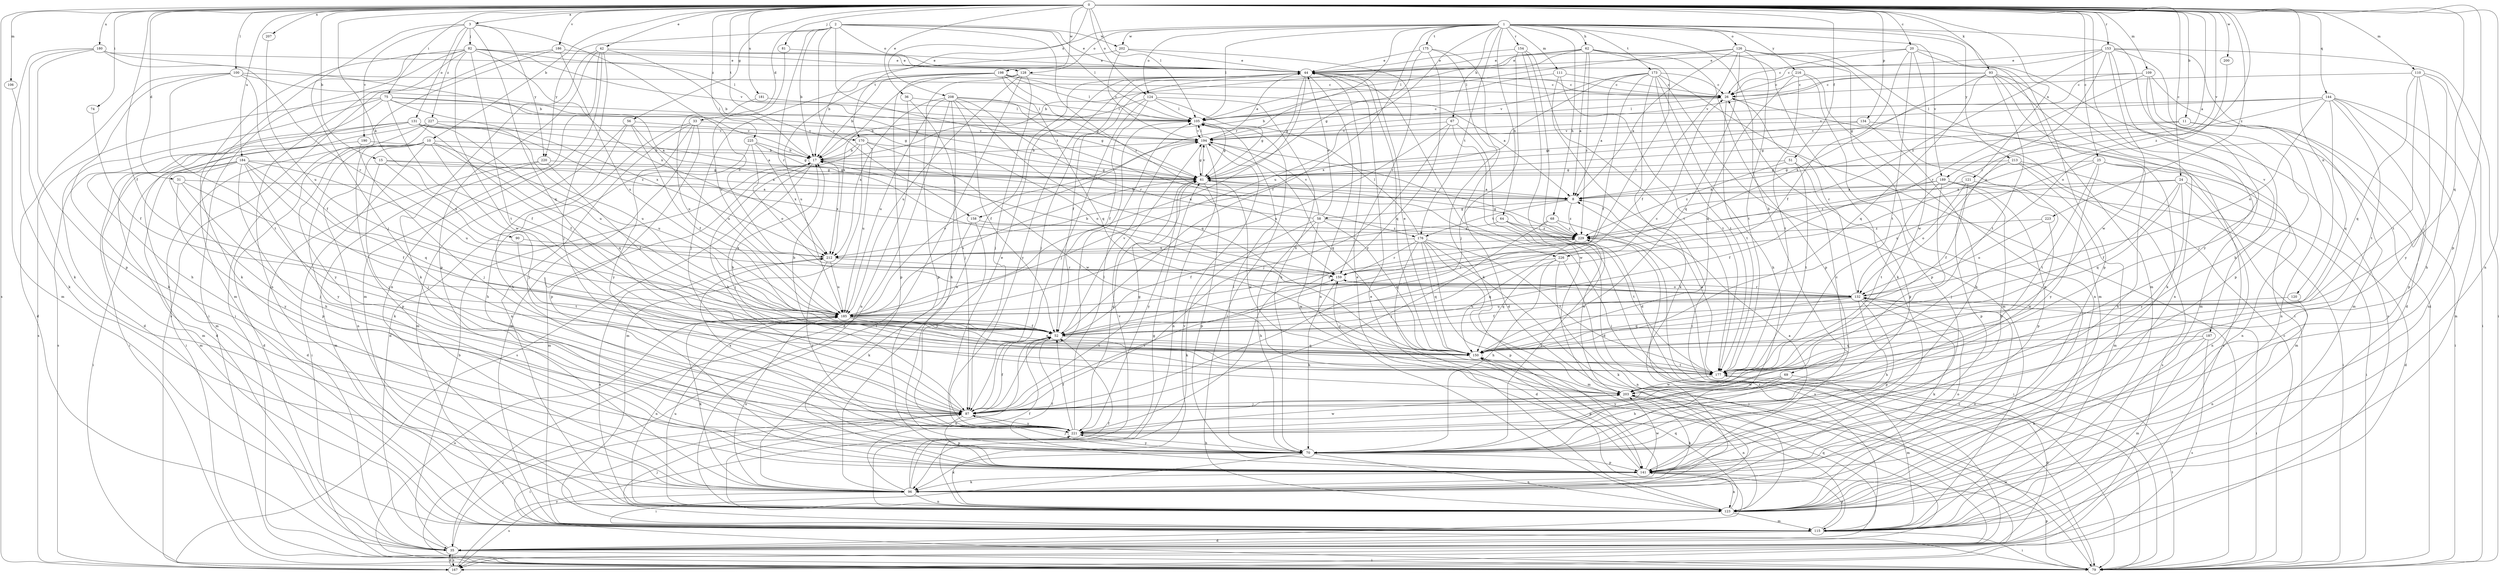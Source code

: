 strict digraph  {
0;
1;
2;
3;
8;
10;
11;
15;
17;
20;
24;
25;
26;
31;
33;
35;
36;
42;
44;
51;
52;
56;
58;
61;
62;
64;
67;
68;
69;
70;
74;
75;
79;
81;
82;
87;
90;
93;
96;
100;
105;
106;
109;
110;
111;
115;
120;
121;
123;
124;
126;
128;
131;
132;
134;
141;
144;
150;
153;
154;
158;
159;
167;
170;
173;
175;
176;
177;
180;
181;
184;
185;
186;
187;
189;
190;
194;
198;
200;
202;
203;
207;
208;
212;
213;
216;
220;
221;
223;
225;
226;
227;
229;
0 -> 3  [label=a];
0 -> 8  [label=a];
0 -> 10  [label=b];
0 -> 11  [label=b];
0 -> 15  [label=b];
0 -> 20  [label=c];
0 -> 24  [label=c];
0 -> 25  [label=c];
0 -> 31  [label=d];
0 -> 36  [label=e];
0 -> 42  [label=e];
0 -> 51  [label=f];
0 -> 52  [label=f];
0 -> 56  [label=g];
0 -> 74  [label=i];
0 -> 75  [label=i];
0 -> 81  [label=j];
0 -> 90  [label=k];
0 -> 93  [label=k];
0 -> 100  [label=l];
0 -> 105  [label=l];
0 -> 106  [label=m];
0 -> 109  [label=m];
0 -> 110  [label=m];
0 -> 120  [label=n];
0 -> 121  [label=n];
0 -> 123  [label=n];
0 -> 124  [label=o];
0 -> 134  [label=p];
0 -> 141  [label=p];
0 -> 144  [label=q];
0 -> 150  [label=q];
0 -> 153  [label=r];
0 -> 167  [label=s];
0 -> 170  [label=t];
0 -> 180  [label=u];
0 -> 181  [label=u];
0 -> 184  [label=u];
0 -> 186  [label=v];
0 -> 187  [label=v];
0 -> 189  [label=v];
0 -> 198  [label=w];
0 -> 200  [label=w];
0 -> 207  [label=x];
0 -> 208  [label=x];
0 -> 223  [label=z];
0 -> 225  [label=z];
0 -> 226  [label=z];
1 -> 52  [label=f];
1 -> 62  [label=h];
1 -> 64  [label=h];
1 -> 67  [label=h];
1 -> 68  [label=h];
1 -> 69  [label=h];
1 -> 79  [label=i];
1 -> 105  [label=l];
1 -> 111  [label=m];
1 -> 115  [label=m];
1 -> 124  [label=o];
1 -> 126  [label=o];
1 -> 128  [label=o];
1 -> 154  [label=r];
1 -> 158  [label=r];
1 -> 170  [label=t];
1 -> 173  [label=t];
1 -> 175  [label=t];
1 -> 176  [label=t];
1 -> 185  [label=u];
1 -> 189  [label=v];
1 -> 202  [label=w];
1 -> 213  [label=y];
1 -> 216  [label=y];
2 -> 17  [label=b];
2 -> 33  [label=d];
2 -> 44  [label=e];
2 -> 105  [label=l];
2 -> 128  [label=o];
2 -> 158  [label=r];
2 -> 159  [label=r];
2 -> 176  [label=t];
2 -> 202  [label=w];
2 -> 220  [label=y];
2 -> 226  [label=z];
3 -> 82  [label=j];
3 -> 87  [label=j];
3 -> 131  [label=o];
3 -> 132  [label=o];
3 -> 150  [label=q];
3 -> 190  [label=v];
3 -> 220  [label=y];
3 -> 227  [label=z];
8 -> 58  [label=g];
8 -> 176  [label=t];
8 -> 229  [label=z];
10 -> 17  [label=b];
10 -> 35  [label=d];
10 -> 79  [label=i];
10 -> 87  [label=j];
10 -> 96  [label=k];
10 -> 123  [label=n];
10 -> 141  [label=p];
10 -> 150  [label=q];
10 -> 185  [label=u];
11 -> 61  [label=g];
11 -> 79  [label=i];
11 -> 123  [label=n];
11 -> 194  [label=v];
15 -> 8  [label=a];
15 -> 61  [label=g];
15 -> 87  [label=j];
15 -> 212  [label=x];
17 -> 61  [label=g];
17 -> 87  [label=j];
17 -> 115  [label=m];
17 -> 212  [label=x];
20 -> 26  [label=c];
20 -> 44  [label=e];
20 -> 52  [label=f];
20 -> 141  [label=p];
20 -> 167  [label=s];
20 -> 177  [label=t];
20 -> 203  [label=w];
24 -> 8  [label=a];
24 -> 35  [label=d];
24 -> 52  [label=f];
24 -> 123  [label=n];
24 -> 150  [label=q];
24 -> 221  [label=y];
24 -> 229  [label=z];
25 -> 61  [label=g];
25 -> 70  [label=h];
25 -> 115  [label=m];
25 -> 123  [label=n];
25 -> 177  [label=t];
25 -> 185  [label=u];
25 -> 221  [label=y];
26 -> 105  [label=l];
26 -> 177  [label=t];
31 -> 8  [label=a];
31 -> 52  [label=f];
31 -> 87  [label=j];
31 -> 221  [label=y];
33 -> 35  [label=d];
33 -> 115  [label=m];
33 -> 123  [label=n];
33 -> 141  [label=p];
33 -> 194  [label=v];
33 -> 221  [label=y];
35 -> 17  [label=b];
35 -> 79  [label=i];
35 -> 87  [label=j];
35 -> 150  [label=q];
35 -> 167  [label=s];
36 -> 87  [label=j];
36 -> 105  [label=l];
36 -> 123  [label=n];
42 -> 17  [label=b];
42 -> 44  [label=e];
42 -> 87  [label=j];
42 -> 96  [label=k];
42 -> 115  [label=m];
42 -> 123  [label=n];
42 -> 141  [label=p];
44 -> 26  [label=c];
44 -> 52  [label=f];
44 -> 61  [label=g];
44 -> 79  [label=i];
44 -> 87  [label=j];
44 -> 123  [label=n];
44 -> 150  [label=q];
44 -> 185  [label=u];
44 -> 221  [label=y];
51 -> 61  [label=g];
51 -> 177  [label=t];
51 -> 221  [label=y];
51 -> 229  [label=z];
52 -> 26  [label=c];
52 -> 123  [label=n];
52 -> 150  [label=q];
52 -> 194  [label=v];
56 -> 52  [label=f];
56 -> 70  [label=h];
56 -> 115  [label=m];
56 -> 185  [label=u];
56 -> 194  [label=v];
58 -> 17  [label=b];
58 -> 44  [label=e];
58 -> 70  [label=h];
58 -> 96  [label=k];
58 -> 150  [label=q];
58 -> 194  [label=v];
58 -> 203  [label=w];
58 -> 229  [label=z];
61 -> 8  [label=a];
61 -> 141  [label=p];
61 -> 185  [label=u];
61 -> 194  [label=v];
61 -> 203  [label=w];
61 -> 221  [label=y];
62 -> 8  [label=a];
62 -> 17  [label=b];
62 -> 44  [label=e];
62 -> 96  [label=k];
62 -> 105  [label=l];
62 -> 141  [label=p];
62 -> 159  [label=r];
62 -> 229  [label=z];
64 -> 52  [label=f];
64 -> 167  [label=s];
64 -> 177  [label=t];
64 -> 229  [label=z];
67 -> 35  [label=d];
67 -> 87  [label=j];
67 -> 185  [label=u];
67 -> 194  [label=v];
67 -> 203  [label=w];
68 -> 79  [label=i];
68 -> 87  [label=j];
68 -> 203  [label=w];
68 -> 229  [label=z];
69 -> 70  [label=h];
69 -> 115  [label=m];
69 -> 203  [label=w];
69 -> 221  [label=y];
70 -> 26  [label=c];
70 -> 79  [label=i];
70 -> 87  [label=j];
70 -> 96  [label=k];
70 -> 105  [label=l];
70 -> 123  [label=n];
70 -> 141  [label=p];
70 -> 221  [label=y];
70 -> 229  [label=z];
74 -> 52  [label=f];
75 -> 8  [label=a];
75 -> 35  [label=d];
75 -> 52  [label=f];
75 -> 61  [label=g];
75 -> 70  [label=h];
75 -> 105  [label=l];
75 -> 167  [label=s];
75 -> 212  [label=x];
79 -> 26  [label=c];
79 -> 141  [label=p];
79 -> 177  [label=t];
79 -> 185  [label=u];
79 -> 203  [label=w];
79 -> 229  [label=z];
81 -> 44  [label=e];
81 -> 185  [label=u];
82 -> 44  [label=e];
82 -> 79  [label=i];
82 -> 96  [label=k];
82 -> 105  [label=l];
82 -> 115  [label=m];
82 -> 123  [label=n];
82 -> 177  [label=t];
82 -> 194  [label=v];
82 -> 203  [label=w];
82 -> 212  [label=x];
87 -> 17  [label=b];
87 -> 52  [label=f];
87 -> 61  [label=g];
87 -> 79  [label=i];
87 -> 105  [label=l];
87 -> 141  [label=p];
87 -> 159  [label=r];
87 -> 221  [label=y];
90 -> 177  [label=t];
90 -> 212  [label=x];
93 -> 26  [label=c];
93 -> 96  [label=k];
93 -> 115  [label=m];
93 -> 123  [label=n];
93 -> 150  [label=q];
93 -> 177  [label=t];
93 -> 194  [label=v];
93 -> 212  [label=x];
96 -> 44  [label=e];
96 -> 52  [label=f];
96 -> 61  [label=g];
96 -> 123  [label=n];
96 -> 132  [label=o];
96 -> 167  [label=s];
96 -> 185  [label=u];
96 -> 194  [label=v];
100 -> 26  [label=c];
100 -> 35  [label=d];
100 -> 52  [label=f];
100 -> 61  [label=g];
100 -> 96  [label=k];
100 -> 177  [label=t];
105 -> 26  [label=c];
105 -> 61  [label=g];
105 -> 194  [label=v];
106 -> 96  [label=k];
109 -> 26  [label=c];
109 -> 61  [label=g];
109 -> 87  [label=j];
109 -> 115  [label=m];
109 -> 141  [label=p];
109 -> 159  [label=r];
110 -> 26  [label=c];
110 -> 70  [label=h];
110 -> 79  [label=i];
110 -> 150  [label=q];
110 -> 177  [label=t];
110 -> 221  [label=y];
111 -> 17  [label=b];
111 -> 26  [label=c];
111 -> 79  [label=i];
111 -> 177  [label=t];
115 -> 35  [label=d];
115 -> 79  [label=i];
115 -> 87  [label=j];
115 -> 141  [label=p];
115 -> 229  [label=z];
120 -> 123  [label=n];
120 -> 185  [label=u];
121 -> 8  [label=a];
121 -> 52  [label=f];
121 -> 87  [label=j];
121 -> 132  [label=o];
123 -> 44  [label=e];
123 -> 52  [label=f];
123 -> 105  [label=l];
123 -> 115  [label=m];
123 -> 132  [label=o];
123 -> 150  [label=q];
123 -> 185  [label=u];
123 -> 194  [label=v];
123 -> 212  [label=x];
124 -> 17  [label=b];
124 -> 52  [label=f];
124 -> 61  [label=g];
124 -> 70  [label=h];
124 -> 87  [label=j];
124 -> 105  [label=l];
126 -> 8  [label=a];
126 -> 44  [label=e];
126 -> 52  [label=f];
126 -> 79  [label=i];
126 -> 105  [label=l];
126 -> 115  [label=m];
126 -> 123  [label=n];
126 -> 150  [label=q];
126 -> 177  [label=t];
128 -> 26  [label=c];
128 -> 79  [label=i];
128 -> 87  [label=j];
128 -> 141  [label=p];
128 -> 185  [label=u];
128 -> 212  [label=x];
131 -> 8  [label=a];
131 -> 35  [label=d];
131 -> 52  [label=f];
131 -> 79  [label=i];
131 -> 167  [label=s];
131 -> 185  [label=u];
131 -> 194  [label=v];
131 -> 229  [label=z];
132 -> 26  [label=c];
132 -> 52  [label=f];
132 -> 70  [label=h];
132 -> 79  [label=i];
132 -> 96  [label=k];
132 -> 141  [label=p];
132 -> 150  [label=q];
132 -> 159  [label=r];
132 -> 185  [label=u];
134 -> 61  [label=g];
134 -> 70  [label=h];
134 -> 167  [label=s];
134 -> 194  [label=v];
141 -> 8  [label=a];
141 -> 44  [label=e];
141 -> 52  [label=f];
141 -> 96  [label=k];
141 -> 123  [label=n];
141 -> 203  [label=w];
144 -> 105  [label=l];
144 -> 115  [label=m];
144 -> 123  [label=n];
144 -> 132  [label=o];
144 -> 141  [label=p];
144 -> 150  [label=q];
144 -> 177  [label=t];
144 -> 194  [label=v];
144 -> 229  [label=z];
150 -> 17  [label=b];
150 -> 44  [label=e];
150 -> 141  [label=p];
150 -> 177  [label=t];
153 -> 26  [label=c];
153 -> 35  [label=d];
153 -> 44  [label=e];
153 -> 70  [label=h];
153 -> 79  [label=i];
153 -> 132  [label=o];
153 -> 203  [label=w];
153 -> 221  [label=y];
153 -> 229  [label=z];
154 -> 35  [label=d];
154 -> 44  [label=e];
154 -> 87  [label=j];
154 -> 177  [label=t];
154 -> 229  [label=z];
158 -> 96  [label=k];
158 -> 221  [label=y];
158 -> 229  [label=z];
159 -> 17  [label=b];
159 -> 70  [label=h];
159 -> 132  [label=o];
167 -> 35  [label=d];
167 -> 221  [label=y];
170 -> 17  [label=b];
170 -> 115  [label=m];
170 -> 132  [label=o];
170 -> 167  [label=s];
170 -> 185  [label=u];
170 -> 203  [label=w];
173 -> 8  [label=a];
173 -> 26  [label=c];
173 -> 52  [label=f];
173 -> 70  [label=h];
173 -> 79  [label=i];
173 -> 96  [label=k];
173 -> 115  [label=m];
173 -> 177  [label=t];
173 -> 194  [label=v];
173 -> 212  [label=x];
175 -> 35  [label=d];
175 -> 44  [label=e];
175 -> 61  [label=g];
175 -> 96  [label=k];
175 -> 221  [label=y];
176 -> 35  [label=d];
176 -> 79  [label=i];
176 -> 105  [label=l];
176 -> 115  [label=m];
176 -> 141  [label=p];
176 -> 150  [label=q];
176 -> 159  [label=r];
176 -> 177  [label=t];
176 -> 212  [label=x];
177 -> 8  [label=a];
177 -> 17  [label=b];
177 -> 35  [label=d];
177 -> 159  [label=r];
177 -> 203  [label=w];
180 -> 17  [label=b];
180 -> 44  [label=e];
180 -> 96  [label=k];
180 -> 115  [label=m];
180 -> 141  [label=p];
180 -> 159  [label=r];
181 -> 105  [label=l];
181 -> 185  [label=u];
184 -> 61  [label=g];
184 -> 70  [label=h];
184 -> 79  [label=i];
184 -> 87  [label=j];
184 -> 115  [label=m];
184 -> 141  [label=p];
184 -> 150  [label=q];
184 -> 185  [label=u];
184 -> 221  [label=y];
185 -> 52  [label=f];
185 -> 96  [label=k];
185 -> 123  [label=n];
185 -> 150  [label=q];
185 -> 177  [label=t];
185 -> 194  [label=v];
185 -> 229  [label=z];
186 -> 44  [label=e];
186 -> 79  [label=i];
186 -> 167  [label=s];
186 -> 185  [label=u];
187 -> 115  [label=m];
187 -> 123  [label=n];
187 -> 150  [label=q];
187 -> 167  [label=s];
189 -> 8  [label=a];
189 -> 52  [label=f];
189 -> 70  [label=h];
189 -> 79  [label=i];
189 -> 87  [label=j];
189 -> 141  [label=p];
189 -> 177  [label=t];
190 -> 17  [label=b];
190 -> 87  [label=j];
190 -> 115  [label=m];
194 -> 17  [label=b];
194 -> 44  [label=e];
194 -> 61  [label=g];
194 -> 105  [label=l];
194 -> 123  [label=n];
194 -> 150  [label=q];
194 -> 229  [label=z];
198 -> 8  [label=a];
198 -> 17  [label=b];
198 -> 26  [label=c];
198 -> 61  [label=g];
198 -> 87  [label=j];
198 -> 105  [label=l];
198 -> 141  [label=p];
198 -> 150  [label=q];
198 -> 185  [label=u];
200 -> 132  [label=o];
202 -> 17  [label=b];
202 -> 44  [label=e];
202 -> 159  [label=r];
202 -> 194  [label=v];
203 -> 87  [label=j];
203 -> 96  [label=k];
203 -> 123  [label=n];
207 -> 185  [label=u];
208 -> 35  [label=d];
208 -> 52  [label=f];
208 -> 61  [label=g];
208 -> 70  [label=h];
208 -> 105  [label=l];
208 -> 150  [label=q];
208 -> 159  [label=r];
208 -> 185  [label=u];
208 -> 212  [label=x];
212 -> 159  [label=r];
212 -> 185  [label=u];
212 -> 221  [label=y];
213 -> 61  [label=g];
213 -> 79  [label=i];
213 -> 115  [label=m];
213 -> 141  [label=p];
213 -> 167  [label=s];
216 -> 26  [label=c];
216 -> 123  [label=n];
216 -> 141  [label=p];
216 -> 150  [label=q];
216 -> 177  [label=t];
220 -> 35  [label=d];
220 -> 52  [label=f];
220 -> 61  [label=g];
220 -> 115  [label=m];
221 -> 44  [label=e];
221 -> 52  [label=f];
221 -> 61  [label=g];
221 -> 70  [label=h];
221 -> 105  [label=l];
221 -> 203  [label=w];
221 -> 212  [label=x];
223 -> 132  [label=o];
223 -> 203  [label=w];
223 -> 229  [label=z];
225 -> 17  [label=b];
225 -> 61  [label=g];
225 -> 70  [label=h];
225 -> 132  [label=o];
225 -> 212  [label=x];
226 -> 70  [label=h];
226 -> 96  [label=k];
226 -> 123  [label=n];
226 -> 150  [label=q];
226 -> 159  [label=r];
227 -> 79  [label=i];
227 -> 115  [label=m];
227 -> 185  [label=u];
227 -> 194  [label=v];
227 -> 221  [label=y];
229 -> 61  [label=g];
229 -> 150  [label=q];
229 -> 212  [label=x];
}
